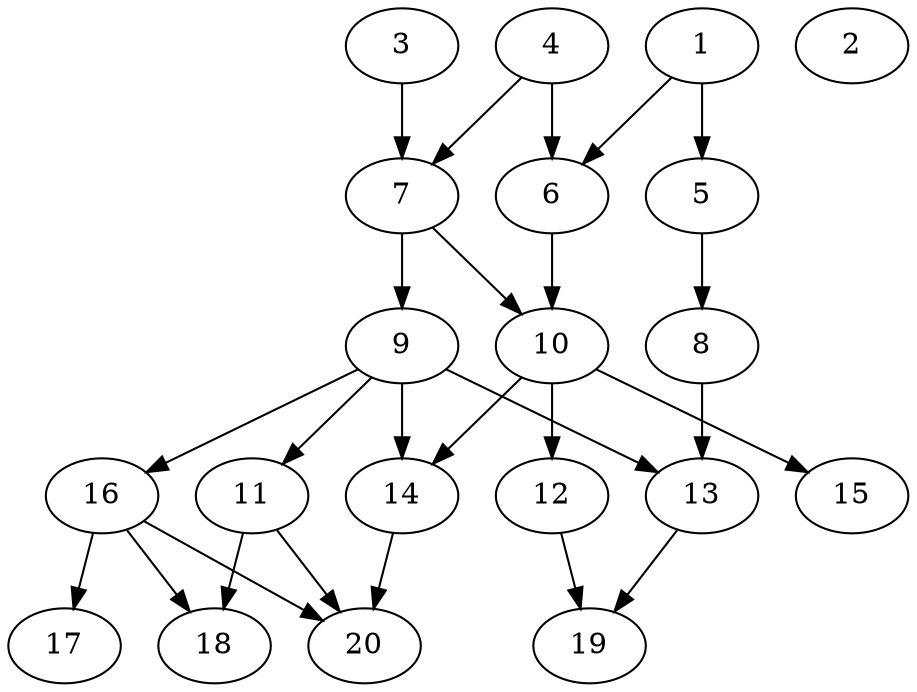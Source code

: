 // DAG automatically generated by daggen at Wed Jul 24 22:02:40 2019
// ./daggen --dot -n 20 --ccr 0.3 --fat 0.6 --regular 0.5 --density 0.5 --mindata 5242880 --maxdata 52428800 
digraph G {
  1 [size="165942613", alpha="0.02", expect_size="49782784"] 
  1 -> 5 [size ="49782784"]
  1 -> 6 [size ="49782784"]
  2 [size="49377280", alpha="0.07", expect_size="14813184"] 
  3 [size="164181333", alpha="0.12", expect_size="49254400"] 
  3 -> 7 [size ="49254400"]
  4 [size="167860907", alpha="0.10", expect_size="50358272"] 
  4 -> 6 [size ="50358272"]
  4 -> 7 [size ="50358272"]
  5 [size="127361707", alpha="0.04", expect_size="38208512"] 
  5 -> 8 [size ="38208512"]
  6 [size="28026880", alpha="0.14", expect_size="8408064"] 
  6 -> 10 [size ="8408064"]
  7 [size="149002240", alpha="0.12", expect_size="44700672"] 
  7 -> 9 [size ="44700672"]
  7 -> 10 [size ="44700672"]
  8 [size="18244267", alpha="0.05", expect_size="5473280"] 
  8 -> 13 [size ="5473280"]
  9 [size="77069653", alpha="0.09", expect_size="23120896"] 
  9 -> 11 [size ="23120896"]
  9 -> 13 [size ="23120896"]
  9 -> 14 [size ="23120896"]
  9 -> 16 [size ="23120896"]
  10 [size="99870720", alpha="0.01", expect_size="29961216"] 
  10 -> 12 [size ="29961216"]
  10 -> 14 [size ="29961216"]
  10 -> 15 [size ="29961216"]
  11 [size="36017493", alpha="0.03", expect_size="10805248"] 
  11 -> 18 [size ="10805248"]
  11 -> 20 [size ="10805248"]
  12 [size="49568427", alpha="0.06", expect_size="14870528"] 
  12 -> 19 [size ="14870528"]
  13 [size="103526400", alpha="0.11", expect_size="31057920"] 
  13 -> 19 [size ="31057920"]
  14 [size="44376747", alpha="0.10", expect_size="13313024"] 
  14 -> 20 [size ="13313024"]
  15 [size="119200427", alpha="0.06", expect_size="35760128"] 
  16 [size="150357333", alpha="0.02", expect_size="45107200"] 
  16 -> 17 [size ="45107200"]
  16 -> 18 [size ="45107200"]
  16 -> 20 [size ="45107200"]
  17 [size="101311147", alpha="0.08", expect_size="30393344"] 
  18 [size="41123840", alpha="0.14", expect_size="12337152"] 
  19 [size="76670293", alpha="0.01", expect_size="23001088"] 
  20 [size="149077333", alpha="0.12", expect_size="44723200"] 
}

